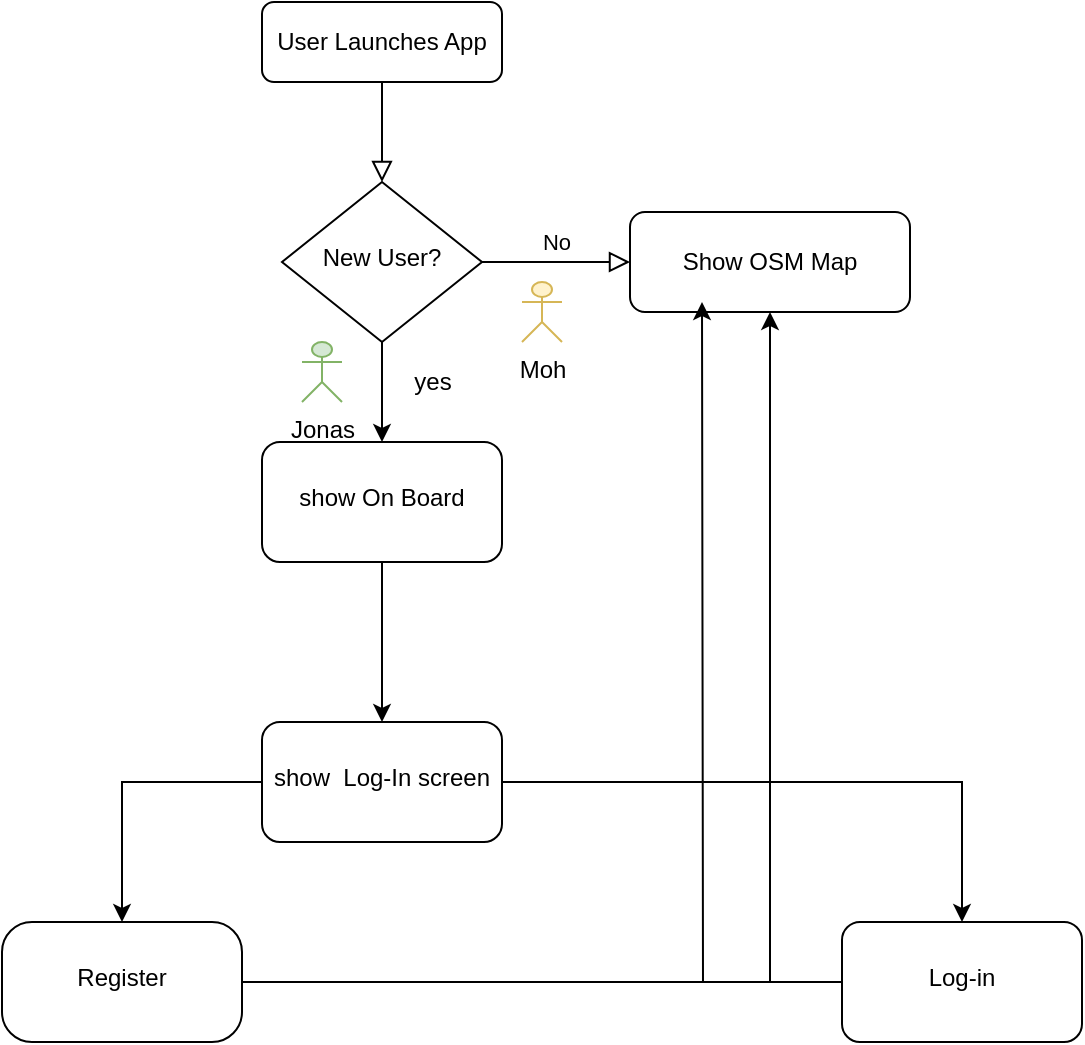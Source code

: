 <mxfile version="17.1.3" type="device"><diagram id="C5RBs43oDa-KdzZeNtuy" name="Page-1"><mxGraphModel dx="1426" dy="825" grid="1" gridSize="10" guides="1" tooltips="1" connect="1" arrows="1" fold="1" page="1" pageScale="1" pageWidth="827" pageHeight="1169" math="0" shadow="0"><root><mxCell id="WIyWlLk6GJQsqaUBKTNV-0"/><mxCell id="WIyWlLk6GJQsqaUBKTNV-1" parent="WIyWlLk6GJQsqaUBKTNV-0"/><mxCell id="WIyWlLk6GJQsqaUBKTNV-2" value="" style="rounded=0;html=1;jettySize=auto;orthogonalLoop=1;fontSize=11;endArrow=block;endFill=0;endSize=8;strokeWidth=1;shadow=0;labelBackgroundColor=none;edgeStyle=orthogonalEdgeStyle;" parent="WIyWlLk6GJQsqaUBKTNV-1" source="WIyWlLk6GJQsqaUBKTNV-3" target="WIyWlLk6GJQsqaUBKTNV-6" edge="1"><mxGeometry relative="1" as="geometry"/></mxCell><mxCell id="WIyWlLk6GJQsqaUBKTNV-3" value="User Launches App" style="rounded=1;whiteSpace=wrap;html=1;fontSize=12;glass=0;strokeWidth=1;shadow=0;" parent="WIyWlLk6GJQsqaUBKTNV-1" vertex="1"><mxGeometry x="160" y="80" width="120" height="40" as="geometry"/></mxCell><mxCell id="WIyWlLk6GJQsqaUBKTNV-5" value="No" style="edgeStyle=orthogonalEdgeStyle;rounded=0;html=1;jettySize=auto;orthogonalLoop=1;fontSize=11;endArrow=block;endFill=0;endSize=8;strokeWidth=1;shadow=0;labelBackgroundColor=none;" parent="WIyWlLk6GJQsqaUBKTNV-1" source="WIyWlLk6GJQsqaUBKTNV-6" target="WIyWlLk6GJQsqaUBKTNV-7" edge="1"><mxGeometry y="10" relative="1" as="geometry"><mxPoint as="offset"/></mxGeometry></mxCell><mxCell id="ppTPVVX72nvsIUfIUOPl-21" value="" style="edgeStyle=orthogonalEdgeStyle;rounded=0;orthogonalLoop=1;jettySize=auto;html=1;" edge="1" parent="WIyWlLk6GJQsqaUBKTNV-1" source="WIyWlLk6GJQsqaUBKTNV-6" target="ppTPVVX72nvsIUfIUOPl-20"><mxGeometry relative="1" as="geometry"/></mxCell><mxCell id="WIyWlLk6GJQsqaUBKTNV-6" value="New User?" style="rhombus;whiteSpace=wrap;html=1;shadow=0;fontFamily=Helvetica;fontSize=12;align=center;strokeWidth=1;spacing=6;spacingTop=-4;" parent="WIyWlLk6GJQsqaUBKTNV-1" vertex="1"><mxGeometry x="170" y="170" width="100" height="80" as="geometry"/></mxCell><mxCell id="WIyWlLk6GJQsqaUBKTNV-7" value="Show OSM Map" style="rounded=1;whiteSpace=wrap;html=1;fontSize=12;glass=0;strokeWidth=1;shadow=0;" parent="WIyWlLk6GJQsqaUBKTNV-1" vertex="1"><mxGeometry x="344" y="185" width="140" height="50" as="geometry"/></mxCell><mxCell id="ppTPVVX72nvsIUfIUOPl-24" value="" style="edgeStyle=orthogonalEdgeStyle;rounded=0;orthogonalLoop=1;jettySize=auto;html=1;" edge="1" parent="WIyWlLk6GJQsqaUBKTNV-1" source="ppTPVVX72nvsIUfIUOPl-20" target="ppTPVVX72nvsIUfIUOPl-23"><mxGeometry relative="1" as="geometry"/></mxCell><mxCell id="ppTPVVX72nvsIUfIUOPl-20" value="show On Board" style="rounded=1;whiteSpace=wrap;html=1;shadow=0;strokeWidth=1;spacing=6;spacingTop=-4;" vertex="1" parent="WIyWlLk6GJQsqaUBKTNV-1"><mxGeometry x="160" y="300" width="120" height="60" as="geometry"/></mxCell><mxCell id="ppTPVVX72nvsIUfIUOPl-26" value="" style="edgeStyle=orthogonalEdgeStyle;rounded=0;orthogonalLoop=1;jettySize=auto;html=1;" edge="1" parent="WIyWlLk6GJQsqaUBKTNV-1" source="ppTPVVX72nvsIUfIUOPl-23" target="ppTPVVX72nvsIUfIUOPl-25"><mxGeometry relative="1" as="geometry"/></mxCell><mxCell id="ppTPVVX72nvsIUfIUOPl-28" value="" style="edgeStyle=orthogonalEdgeStyle;rounded=0;orthogonalLoop=1;jettySize=auto;html=1;" edge="1" parent="WIyWlLk6GJQsqaUBKTNV-1" source="ppTPVVX72nvsIUfIUOPl-23" target="ppTPVVX72nvsIUfIUOPl-27"><mxGeometry relative="1" as="geometry"/></mxCell><mxCell id="ppTPVVX72nvsIUfIUOPl-23" value="show &amp;nbsp;Log-In screen" style="rounded=1;whiteSpace=wrap;html=1;shadow=0;strokeWidth=1;spacing=6;spacingTop=-4;" vertex="1" parent="WIyWlLk6GJQsqaUBKTNV-1"><mxGeometry x="160" y="440" width="120" height="60" as="geometry"/></mxCell><mxCell id="ppTPVVX72nvsIUfIUOPl-29" style="edgeStyle=orthogonalEdgeStyle;rounded=0;orthogonalLoop=1;jettySize=auto;html=1;" edge="1" parent="WIyWlLk6GJQsqaUBKTNV-1" source="ppTPVVX72nvsIUfIUOPl-25" target="WIyWlLk6GJQsqaUBKTNV-7"><mxGeometry relative="1" as="geometry"/></mxCell><mxCell id="ppTPVVX72nvsIUfIUOPl-25" value="Register" style="rounded=1;whiteSpace=wrap;html=1;shadow=0;strokeWidth=1;spacing=6;spacingTop=-4;arcSize=25;" vertex="1" parent="WIyWlLk6GJQsqaUBKTNV-1"><mxGeometry x="30" y="540" width="120" height="60" as="geometry"/></mxCell><mxCell id="ppTPVVX72nvsIUfIUOPl-30" style="edgeStyle=orthogonalEdgeStyle;rounded=0;orthogonalLoop=1;jettySize=auto;html=1;" edge="1" parent="WIyWlLk6GJQsqaUBKTNV-1" source="ppTPVVX72nvsIUfIUOPl-27"><mxGeometry relative="1" as="geometry"><mxPoint x="380" y="230" as="targetPoint"/></mxGeometry></mxCell><mxCell id="ppTPVVX72nvsIUfIUOPl-27" value="Log-in" style="rounded=1;whiteSpace=wrap;html=1;shadow=0;strokeWidth=1;spacing=6;spacingTop=-4;" vertex="1" parent="WIyWlLk6GJQsqaUBKTNV-1"><mxGeometry x="450" y="540" width="120" height="60" as="geometry"/></mxCell><mxCell id="ppTPVVX72nvsIUfIUOPl-66" value="Jonas" style="shape=umlActor;verticalLabelPosition=bottom;verticalAlign=top;html=1;outlineConnect=0;fillColor=#d5e8d4;strokeColor=#82b366;" vertex="1" parent="WIyWlLk6GJQsqaUBKTNV-1"><mxGeometry x="180" y="250" width="20" height="30" as="geometry"/></mxCell><mxCell id="ppTPVVX72nvsIUfIUOPl-75" value="yes" style="text;html=1;align=center;verticalAlign=middle;resizable=0;points=[];autosize=1;strokeColor=none;fillColor=none;" vertex="1" parent="WIyWlLk6GJQsqaUBKTNV-1"><mxGeometry x="230" y="260" width="30" height="20" as="geometry"/></mxCell><mxCell id="ppTPVVX72nvsIUfIUOPl-76" value="Moh" style="shape=umlActor;verticalLabelPosition=bottom;verticalAlign=top;html=1;outlineConnect=0;fillColor=#fff2cc;strokeColor=#d6b656;" vertex="1" parent="WIyWlLk6GJQsqaUBKTNV-1"><mxGeometry x="290" y="220" width="20" height="30" as="geometry"/></mxCell></root></mxGraphModel></diagram></mxfile>